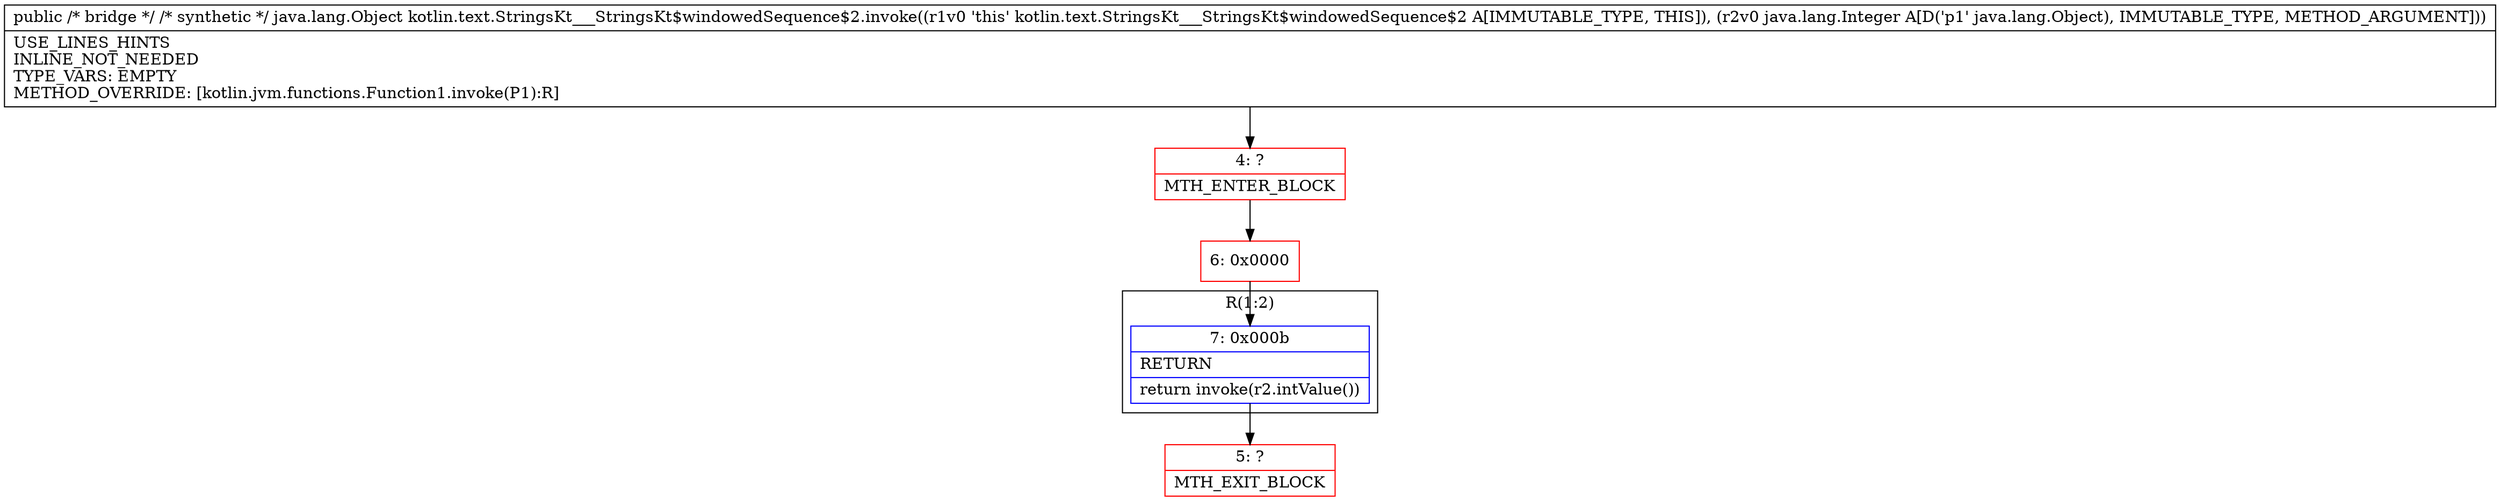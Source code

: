 digraph "CFG forkotlin.text.StringsKt___StringsKt$windowedSequence$2.invoke(Ljava\/lang\/Object;)Ljava\/lang\/Object;" {
subgraph cluster_Region_1727666498 {
label = "R(1:2)";
node [shape=record,color=blue];
Node_7 [shape=record,label="{7\:\ 0x000b|RETURN\l|return invoke(r2.intValue())\l}"];
}
Node_4 [shape=record,color=red,label="{4\:\ ?|MTH_ENTER_BLOCK\l}"];
Node_6 [shape=record,color=red,label="{6\:\ 0x0000}"];
Node_5 [shape=record,color=red,label="{5\:\ ?|MTH_EXIT_BLOCK\l}"];
MethodNode[shape=record,label="{public \/* bridge *\/ \/* synthetic *\/ java.lang.Object kotlin.text.StringsKt___StringsKt$windowedSequence$2.invoke((r1v0 'this' kotlin.text.StringsKt___StringsKt$windowedSequence$2 A[IMMUTABLE_TYPE, THIS]), (r2v0 java.lang.Integer A[D('p1' java.lang.Object), IMMUTABLE_TYPE, METHOD_ARGUMENT]))  | USE_LINES_HINTS\lINLINE_NOT_NEEDED\lTYPE_VARS: EMPTY\lMETHOD_OVERRIDE: [kotlin.jvm.functions.Function1.invoke(P1):R]\l}"];
MethodNode -> Node_4;Node_7 -> Node_5;
Node_4 -> Node_6;
Node_6 -> Node_7;
}

